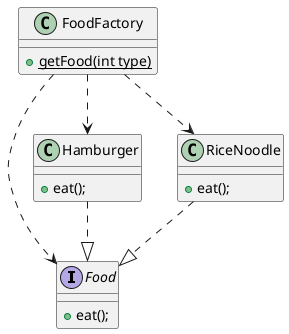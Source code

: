 @startuml
'https://plantuml.com/class-diagram

interface Food{
+ eat();
}

class Hamburger{
+ eat();
}

Hamburger ..|>Food

class RiceNoodle{
+ eat();
}
RiceNoodle ..|>Food

class FoodFactory{
+ {static} getFood(int type)
}

/'依赖'/
FoodFactory ..> Food
FoodFactory ..> RiceNoodle
FoodFactory ..> Hamburger




@enduml